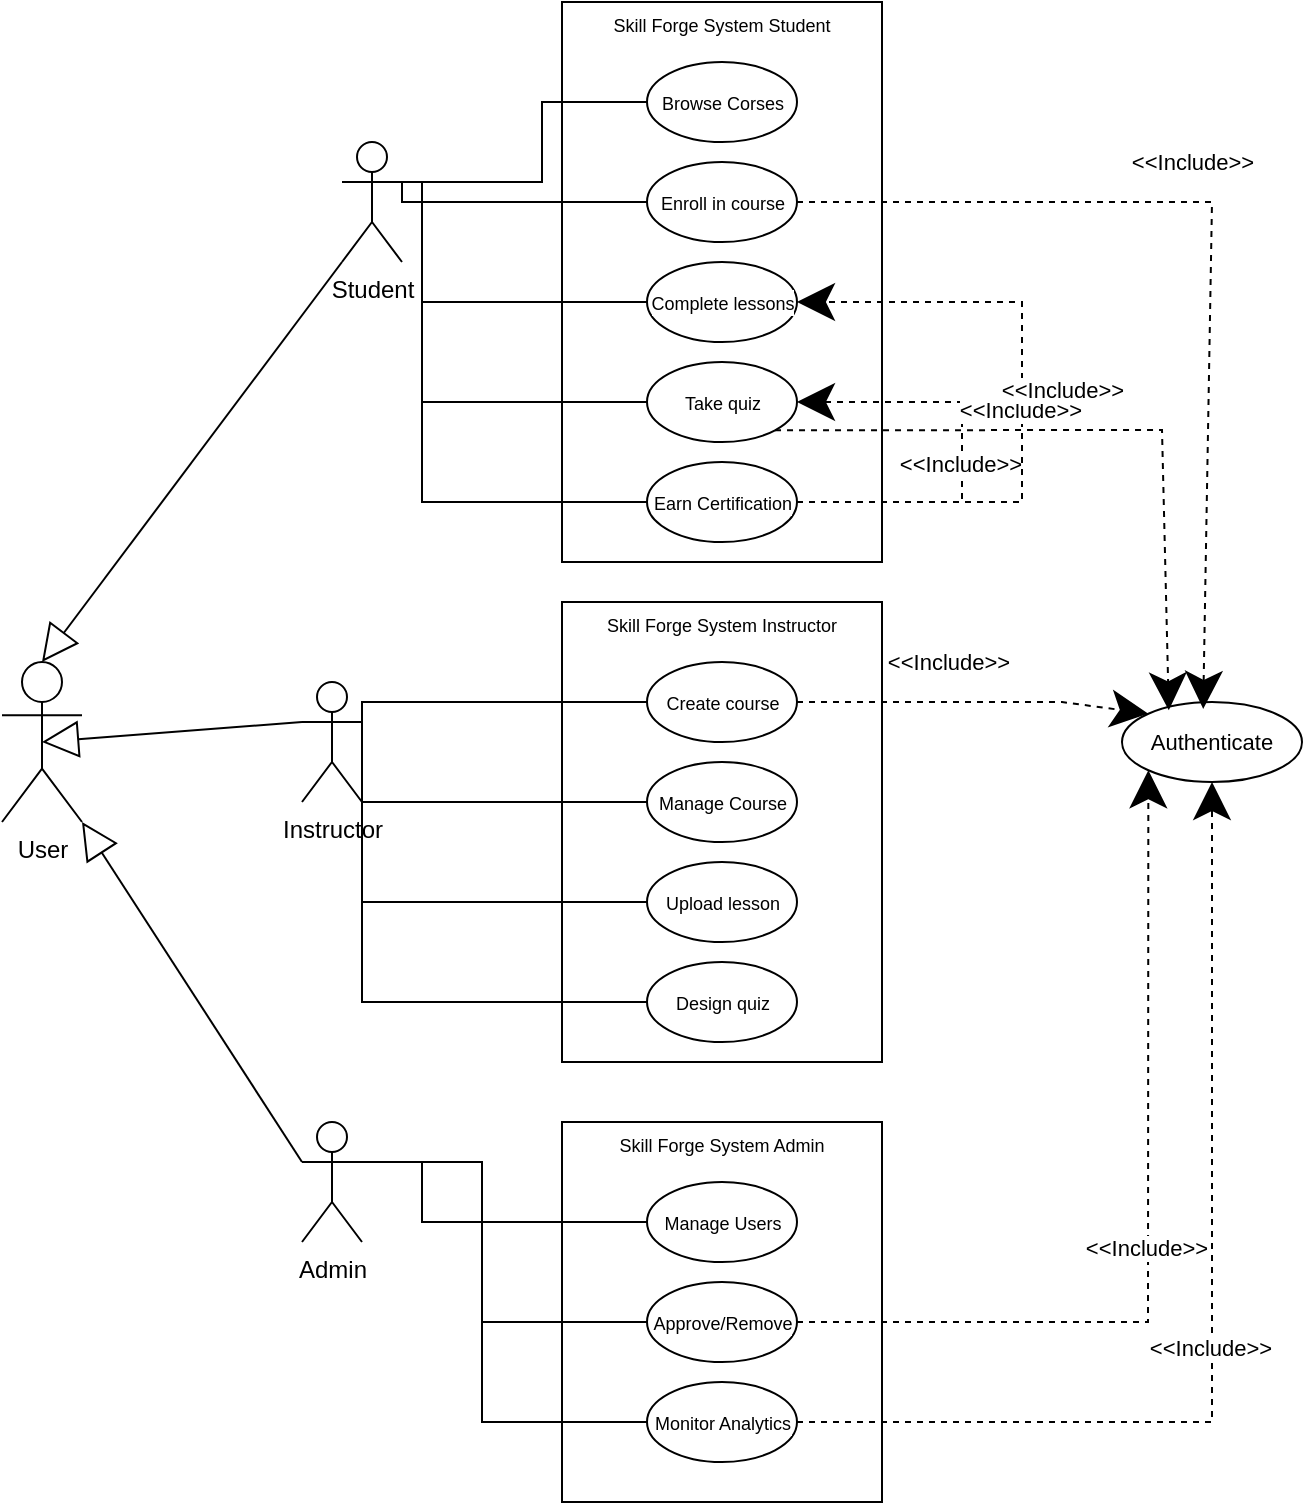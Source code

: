<mxfile version="28.2.8">
  <diagram name="Page-1" id="VDZa9jgrSAaiPJXVdEwi">
    <mxGraphModel dx="1473" dy="308" grid="1" gridSize="10" guides="1" tooltips="1" connect="1" arrows="1" fold="1" page="1" pageScale="1" pageWidth="850" pageHeight="1100" math="0" shadow="0">
      <root>
        <mxCell id="0" />
        <mxCell id="1" parent="0" />
        <mxCell id="vdor28YRsyYJnUGEkDTp-49" value="User" style="shape=umlActor;verticalLabelPosition=bottom;verticalAlign=top;html=1;" vertex="1" parent="1">
          <mxGeometry x="-830" y="330" width="40" height="80" as="geometry" />
        </mxCell>
        <mxCell id="vdor28YRsyYJnUGEkDTp-50" value="Student" style="shape=umlActor;verticalLabelPosition=bottom;verticalAlign=top;html=1;" vertex="1" parent="1">
          <mxGeometry x="-660" y="70" width="30" height="60" as="geometry" />
        </mxCell>
        <mxCell id="vdor28YRsyYJnUGEkDTp-51" value="" style="endArrow=block;endSize=16;endFill=0;html=1;rounded=0;exitX=0;exitY=1;exitDx=0;exitDy=0;exitPerimeter=0;entryX=0.5;entryY=0;entryDx=0;entryDy=0;entryPerimeter=0;" edge="1" parent="1" source="vdor28YRsyYJnUGEkDTp-50" target="vdor28YRsyYJnUGEkDTp-49">
          <mxGeometry width="160" relative="1" as="geometry">
            <mxPoint x="-670" y="310" as="sourcePoint" />
            <mxPoint x="-575" y="270" as="targetPoint" />
          </mxGeometry>
        </mxCell>
        <mxCell id="vdor28YRsyYJnUGEkDTp-52" value="Skill Forge System Student" style="whiteSpace=wrap;html=1;fontFamily=Helvetica;fontSize=9;fontColor=default;labelBackgroundColor=default;labelPosition=center;verticalLabelPosition=middle;align=center;verticalAlign=top;" vertex="1" parent="1">
          <mxGeometry x="-550" width="160" height="280" as="geometry" />
        </mxCell>
        <mxCell id="vdor28YRsyYJnUGEkDTp-53" value="&lt;font style=&quot;font-size: 9px;&quot;&gt;Browse Corses&lt;/font&gt;" style="ellipse;whiteSpace=wrap;html=1;strokeColor=default;align=center;verticalAlign=middle;fontFamily=Helvetica;fontSize=11;fontColor=default;labelBackgroundColor=default;fillColor=default;" vertex="1" parent="1">
          <mxGeometry x="-507.5" y="30" width="75" height="40" as="geometry" />
        </mxCell>
        <mxCell id="vdor28YRsyYJnUGEkDTp-54" value="&lt;font style=&quot;font-size: 9px;&quot;&gt;Enroll in course&lt;/font&gt;" style="ellipse;whiteSpace=wrap;html=1;strokeColor=default;align=center;verticalAlign=middle;fontFamily=Helvetica;fontSize=11;fontColor=default;labelBackgroundColor=default;fillColor=default;" vertex="1" parent="1">
          <mxGeometry x="-507.5" y="80" width="75" height="40" as="geometry" />
        </mxCell>
        <mxCell id="vdor28YRsyYJnUGEkDTp-55" value="&lt;font style=&quot;font-size: 9px;&quot;&gt;Complete lessons&lt;/font&gt;" style="ellipse;whiteSpace=wrap;html=1;strokeColor=default;align=center;verticalAlign=middle;fontFamily=Helvetica;fontSize=11;fontColor=default;labelBackgroundColor=default;fillColor=default;" vertex="1" parent="1">
          <mxGeometry x="-507.5" y="130" width="75" height="40" as="geometry" />
        </mxCell>
        <mxCell id="vdor28YRsyYJnUGEkDTp-56" value="&lt;font style=&quot;font-size: 9px;&quot;&gt;Take quiz&lt;/font&gt;" style="ellipse;whiteSpace=wrap;html=1;strokeColor=default;align=center;verticalAlign=middle;fontFamily=Helvetica;fontSize=11;fontColor=default;labelBackgroundColor=default;fillColor=default;" vertex="1" parent="1">
          <mxGeometry x="-507.5" y="180" width="75" height="40" as="geometry" />
        </mxCell>
        <mxCell id="vdor28YRsyYJnUGEkDTp-57" value="&lt;font style=&quot;font-size: 9px;&quot;&gt;Earn Certification&lt;/font&gt;" style="ellipse;whiteSpace=wrap;html=1;strokeColor=default;align=center;verticalAlign=middle;fontFamily=Helvetica;fontSize=11;fontColor=default;labelBackgroundColor=default;fillColor=default;" vertex="1" parent="1">
          <mxGeometry x="-507.5" y="230" width="75" height="40" as="geometry" />
        </mxCell>
        <mxCell id="vdor28YRsyYJnUGEkDTp-76" value="" style="endArrow=none;html=1;edgeStyle=orthogonalEdgeStyle;rounded=0;strokeColor=default;align=center;verticalAlign=middle;fontFamily=Helvetica;fontSize=11;fontColor=default;labelBackgroundColor=default;endSize=16;entryX=1;entryY=0.333;entryDx=0;entryDy=0;entryPerimeter=0;exitX=0;exitY=0.5;exitDx=0;exitDy=0;" edge="1" parent="1" source="vdor28YRsyYJnUGEkDTp-53" target="vdor28YRsyYJnUGEkDTp-50">
          <mxGeometry relative="1" as="geometry">
            <mxPoint x="-550" y="30" as="sourcePoint" />
            <mxPoint x="-622" y="90" as="targetPoint" />
            <Array as="points">
              <mxPoint x="-560" y="50" />
              <mxPoint x="-560" y="90" />
            </Array>
          </mxGeometry>
        </mxCell>
        <mxCell id="vdor28YRsyYJnUGEkDTp-77" value="" style="edgeLabel;resizable=0;html=1;align=left;verticalAlign=bottom;strokeColor=default;fontFamily=Helvetica;fontSize=11;fontColor=default;labelBackgroundColor=default;fillColor=default;" connectable="0" vertex="1" parent="vdor28YRsyYJnUGEkDTp-76">
          <mxGeometry x="-1" relative="1" as="geometry" />
        </mxCell>
        <mxCell id="vdor28YRsyYJnUGEkDTp-78" value="" style="edgeLabel;resizable=0;html=1;align=right;verticalAlign=bottom;strokeColor=default;fontFamily=Helvetica;fontSize=11;fontColor=default;labelBackgroundColor=default;fillColor=default;" connectable="0" vertex="1" parent="vdor28YRsyYJnUGEkDTp-76">
          <mxGeometry x="1" relative="1" as="geometry" />
        </mxCell>
        <mxCell id="vdor28YRsyYJnUGEkDTp-88" value="" style="endArrow=none;html=1;edgeStyle=orthogonalEdgeStyle;rounded=0;strokeColor=default;align=center;verticalAlign=middle;fontFamily=Helvetica;fontSize=11;fontColor=default;labelBackgroundColor=default;endSize=16;entryX=1;entryY=0.333;entryDx=0;entryDy=0;entryPerimeter=0;exitX=0;exitY=0.5;exitDx=0;exitDy=0;" edge="1" parent="1" source="vdor28YRsyYJnUGEkDTp-54" target="vdor28YRsyYJnUGEkDTp-50">
          <mxGeometry relative="1" as="geometry">
            <mxPoint x="-507.5" y="110" as="sourcePoint" />
            <mxPoint x="-630.5" y="150" as="targetPoint" />
            <Array as="points">
              <mxPoint x="-630" y="100" />
            </Array>
          </mxGeometry>
        </mxCell>
        <mxCell id="vdor28YRsyYJnUGEkDTp-89" value="" style="edgeLabel;resizable=0;html=1;align=left;verticalAlign=bottom;strokeColor=default;fontFamily=Helvetica;fontSize=11;fontColor=default;labelBackgroundColor=default;fillColor=default;" connectable="0" vertex="1" parent="vdor28YRsyYJnUGEkDTp-88">
          <mxGeometry x="-1" relative="1" as="geometry" />
        </mxCell>
        <mxCell id="vdor28YRsyYJnUGEkDTp-90" value="" style="edgeLabel;resizable=0;html=1;align=right;verticalAlign=bottom;strokeColor=default;fontFamily=Helvetica;fontSize=11;fontColor=default;labelBackgroundColor=default;fillColor=default;" connectable="0" vertex="1" parent="vdor28YRsyYJnUGEkDTp-88">
          <mxGeometry x="1" relative="1" as="geometry" />
        </mxCell>
        <mxCell id="vdor28YRsyYJnUGEkDTp-91" value="" style="endArrow=none;html=1;edgeStyle=orthogonalEdgeStyle;rounded=0;strokeColor=default;align=center;verticalAlign=middle;fontFamily=Helvetica;fontSize=11;fontColor=default;labelBackgroundColor=default;endSize=16;entryX=1;entryY=0.333;entryDx=0;entryDy=0;entryPerimeter=0;exitX=0;exitY=0.5;exitDx=0;exitDy=0;" edge="1" parent="1" source="vdor28YRsyYJnUGEkDTp-55" target="vdor28YRsyYJnUGEkDTp-50">
          <mxGeometry relative="1" as="geometry">
            <mxPoint x="-507" y="130" as="sourcePoint" />
            <mxPoint x="-630" y="170" as="targetPoint" />
            <Array as="points">
              <mxPoint x="-620" y="150" />
              <mxPoint x="-620" y="90" />
            </Array>
          </mxGeometry>
        </mxCell>
        <mxCell id="vdor28YRsyYJnUGEkDTp-92" value="" style="edgeLabel;resizable=0;html=1;align=left;verticalAlign=bottom;strokeColor=default;fontFamily=Helvetica;fontSize=11;fontColor=default;labelBackgroundColor=default;fillColor=default;" connectable="0" vertex="1" parent="vdor28YRsyYJnUGEkDTp-91">
          <mxGeometry x="-1" relative="1" as="geometry" />
        </mxCell>
        <mxCell id="vdor28YRsyYJnUGEkDTp-93" value="" style="edgeLabel;resizable=0;html=1;align=right;verticalAlign=bottom;strokeColor=default;fontFamily=Helvetica;fontSize=11;fontColor=default;labelBackgroundColor=default;fillColor=default;" connectable="0" vertex="1" parent="vdor28YRsyYJnUGEkDTp-91">
          <mxGeometry x="1" relative="1" as="geometry" />
        </mxCell>
        <mxCell id="vdor28YRsyYJnUGEkDTp-94" value="" style="endArrow=none;html=1;edgeStyle=orthogonalEdgeStyle;rounded=0;strokeColor=default;align=center;verticalAlign=middle;fontFamily=Helvetica;fontSize=11;fontColor=default;labelBackgroundColor=default;endSize=16;exitX=0;exitY=0.5;exitDx=0;exitDy=0;" edge="1" parent="1" source="vdor28YRsyYJnUGEkDTp-56">
          <mxGeometry relative="1" as="geometry">
            <mxPoint x="-550" y="190" as="sourcePoint" />
            <mxPoint x="-620" y="150" as="targetPoint" />
            <Array as="points">
              <mxPoint x="-620" y="200" />
            </Array>
          </mxGeometry>
        </mxCell>
        <mxCell id="vdor28YRsyYJnUGEkDTp-95" value="" style="edgeLabel;resizable=0;html=1;align=left;verticalAlign=bottom;strokeColor=default;fontFamily=Helvetica;fontSize=11;fontColor=default;labelBackgroundColor=default;fillColor=default;" connectable="0" vertex="1" parent="vdor28YRsyYJnUGEkDTp-94">
          <mxGeometry x="-1" relative="1" as="geometry" />
        </mxCell>
        <mxCell id="vdor28YRsyYJnUGEkDTp-96" value="" style="edgeLabel;resizable=0;html=1;align=right;verticalAlign=bottom;strokeColor=default;fontFamily=Helvetica;fontSize=11;fontColor=default;labelBackgroundColor=default;fillColor=default;" connectable="0" vertex="1" parent="vdor28YRsyYJnUGEkDTp-94">
          <mxGeometry x="1" relative="1" as="geometry" />
        </mxCell>
        <mxCell id="vdor28YRsyYJnUGEkDTp-97" value="" style="endArrow=none;html=1;edgeStyle=orthogonalEdgeStyle;rounded=0;strokeColor=default;align=center;verticalAlign=middle;fontFamily=Helvetica;fontSize=11;fontColor=default;labelBackgroundColor=default;endSize=16;exitX=0;exitY=0.5;exitDx=0;exitDy=0;" edge="1" parent="1" source="vdor28YRsyYJnUGEkDTp-57">
          <mxGeometry relative="1" as="geometry">
            <mxPoint x="-537" y="240" as="sourcePoint" />
            <mxPoint x="-620" y="200" as="targetPoint" />
            <Array as="points">
              <mxPoint x="-620" y="250" />
            </Array>
          </mxGeometry>
        </mxCell>
        <mxCell id="vdor28YRsyYJnUGEkDTp-98" value="" style="edgeLabel;resizable=0;html=1;align=left;verticalAlign=bottom;strokeColor=default;fontFamily=Helvetica;fontSize=11;fontColor=default;labelBackgroundColor=default;fillColor=default;" connectable="0" vertex="1" parent="vdor28YRsyYJnUGEkDTp-97">
          <mxGeometry x="-1" relative="1" as="geometry" />
        </mxCell>
        <mxCell id="vdor28YRsyYJnUGEkDTp-99" value="" style="edgeLabel;resizable=0;html=1;align=right;verticalAlign=bottom;strokeColor=default;fontFamily=Helvetica;fontSize=11;fontColor=default;labelBackgroundColor=default;fillColor=default;" connectable="0" vertex="1" parent="vdor28YRsyYJnUGEkDTp-97">
          <mxGeometry x="1" relative="1" as="geometry" />
        </mxCell>
        <mxCell id="vdor28YRsyYJnUGEkDTp-42" value="" style="endArrow=classic;html=1;rounded=0;strokeColor=default;align=center;verticalAlign=middle;fontFamily=Helvetica;fontSize=11;fontColor=default;labelBackgroundColor=default;endSize=16;dashed=1;exitX=1;exitY=0.5;exitDx=0;exitDy=0;entryX=1;entryY=0.5;entryDx=0;entryDy=0;" edge="1" parent="1" source="vdor28YRsyYJnUGEkDTp-57" target="vdor28YRsyYJnUGEkDTp-56">
          <mxGeometry width="50" height="50" relative="1" as="geometry">
            <mxPoint x="-237.5" y="300" as="sourcePoint" />
            <mxPoint x="-226.389" y="235.79" as="targetPoint" />
            <Array as="points">
              <mxPoint x="-350" y="250" />
              <mxPoint x="-350" y="200" />
            </Array>
          </mxGeometry>
        </mxCell>
        <mxCell id="vdor28YRsyYJnUGEkDTp-43" value="&amp;lt;&amp;lt;Include&amp;gt;&amp;gt;" style="edgeLabel;html=1;align=center;verticalAlign=middle;resizable=0;points=[];strokeColor=default;fontFamily=Helvetica;fontSize=11;fontColor=default;labelBackgroundColor=default;fillColor=default;" vertex="1" connectable="0" parent="vdor28YRsyYJnUGEkDTp-42">
          <mxGeometry x="-0.143" y="1" relative="1" as="geometry">
            <mxPoint y="-10" as="offset" />
          </mxGeometry>
        </mxCell>
        <mxCell id="vdor28YRsyYJnUGEkDTp-40" value="" style="endArrow=classic;html=1;rounded=0;strokeColor=default;align=center;verticalAlign=middle;fontFamily=Helvetica;fontSize=11;fontColor=default;labelBackgroundColor=default;endSize=16;dashed=1;exitX=1;exitY=0.5;exitDx=0;exitDy=0;entryX=1;entryY=0.5;entryDx=0;entryDy=0;" edge="1" parent="1" source="vdor28YRsyYJnUGEkDTp-57" target="vdor28YRsyYJnUGEkDTp-55">
          <mxGeometry width="50" height="50" relative="1" as="geometry">
            <mxPoint x="-237.5" y="300" as="sourcePoint" />
            <mxPoint x="-237.5" y="200" as="targetPoint" />
            <Array as="points">
              <mxPoint x="-320" y="250" />
              <mxPoint x="-320" y="150" />
            </Array>
          </mxGeometry>
        </mxCell>
        <mxCell id="vdor28YRsyYJnUGEkDTp-41" value="&amp;lt;&amp;lt;Include&amp;gt;&amp;gt;" style="edgeLabel;html=1;align=center;verticalAlign=middle;resizable=0;points=[];strokeColor=default;fontFamily=Helvetica;fontSize=11;fontColor=default;labelBackgroundColor=default;fillColor=default;" vertex="1" connectable="0" parent="vdor28YRsyYJnUGEkDTp-40">
          <mxGeometry x="-0.143" y="1" relative="1" as="geometry">
            <mxPoint y="-19" as="offset" />
          </mxGeometry>
        </mxCell>
        <mxCell id="vdor28YRsyYJnUGEkDTp-100" value="Instructor" style="shape=umlActor;verticalLabelPosition=bottom;verticalAlign=top;html=1;" vertex="1" parent="1">
          <mxGeometry x="-680" y="340" width="30" height="60" as="geometry" />
        </mxCell>
        <mxCell id="vdor28YRsyYJnUGEkDTp-101" value="" style="endArrow=block;endSize=16;endFill=0;html=1;rounded=0;exitX=0;exitY=0.333;exitDx=0;exitDy=0;exitPerimeter=0;entryX=0.5;entryY=0.5;entryDx=0;entryDy=0;entryPerimeter=0;" edge="1" parent="1" source="vdor28YRsyYJnUGEkDTp-100" target="vdor28YRsyYJnUGEkDTp-49">
          <mxGeometry width="160" relative="1" as="geometry">
            <mxPoint x="-480" y="330" as="sourcePoint" />
            <mxPoint x="-600" y="480" as="targetPoint" />
          </mxGeometry>
        </mxCell>
        <mxCell id="vdor28YRsyYJnUGEkDTp-102" value="Skill Forge System Instructor" style="whiteSpace=wrap;html=1;fontFamily=Helvetica;fontSize=9;fontColor=default;labelBackgroundColor=default;labelPosition=center;verticalLabelPosition=middle;align=center;verticalAlign=top;" vertex="1" parent="1">
          <mxGeometry x="-550" y="300" width="160" height="230" as="geometry" />
        </mxCell>
        <mxCell id="vdor28YRsyYJnUGEkDTp-103" value="&lt;font style=&quot;font-size: 9px;&quot;&gt;Create course&lt;/font&gt;" style="ellipse;whiteSpace=wrap;html=1;strokeColor=default;align=center;verticalAlign=middle;fontFamily=Helvetica;fontSize=11;fontColor=default;labelBackgroundColor=default;fillColor=default;" vertex="1" parent="1">
          <mxGeometry x="-507.5" y="330" width="75" height="40" as="geometry" />
        </mxCell>
        <mxCell id="vdor28YRsyYJnUGEkDTp-104" value="&lt;font style=&quot;font-size: 9px;&quot;&gt;Manage Course&lt;/font&gt;" style="ellipse;whiteSpace=wrap;html=1;strokeColor=default;align=center;verticalAlign=middle;fontFamily=Helvetica;fontSize=11;fontColor=default;labelBackgroundColor=default;fillColor=default;" vertex="1" parent="1">
          <mxGeometry x="-507.5" y="380" width="75" height="40" as="geometry" />
        </mxCell>
        <mxCell id="vdor28YRsyYJnUGEkDTp-105" value="&lt;font style=&quot;font-size: 9px;&quot;&gt;Upload lesson&lt;/font&gt;" style="ellipse;whiteSpace=wrap;html=1;strokeColor=default;align=center;verticalAlign=middle;fontFamily=Helvetica;fontSize=11;fontColor=default;labelBackgroundColor=default;fillColor=default;" vertex="1" parent="1">
          <mxGeometry x="-507.5" y="430" width="75" height="40" as="geometry" />
        </mxCell>
        <mxCell id="vdor28YRsyYJnUGEkDTp-106" value="&lt;font style=&quot;font-size: 9px;&quot;&gt;Design quiz&lt;/font&gt;" style="ellipse;whiteSpace=wrap;html=1;strokeColor=default;align=center;verticalAlign=middle;fontFamily=Helvetica;fontSize=11;fontColor=default;labelBackgroundColor=default;fillColor=default;" vertex="1" parent="1">
          <mxGeometry x="-507.5" y="480" width="75" height="40" as="geometry" />
        </mxCell>
        <mxCell id="vdor28YRsyYJnUGEkDTp-108" value="" style="endArrow=none;html=1;edgeStyle=orthogonalEdgeStyle;rounded=0;strokeColor=default;align=center;verticalAlign=middle;fontFamily=Helvetica;fontSize=11;fontColor=default;labelBackgroundColor=default;endSize=16;entryX=1;entryY=0.333;entryDx=0;entryDy=0;entryPerimeter=0;exitX=0;exitY=0.5;exitDx=0;exitDy=0;" edge="1" parent="1" source="vdor28YRsyYJnUGEkDTp-103" target="vdor28YRsyYJnUGEkDTp-100">
          <mxGeometry relative="1" as="geometry">
            <mxPoint x="-487" y="390" as="sourcePoint" />
            <mxPoint x="-610" y="430" as="targetPoint" />
            <Array as="points">
              <mxPoint x="-650" y="350" />
            </Array>
          </mxGeometry>
        </mxCell>
        <mxCell id="vdor28YRsyYJnUGEkDTp-109" value="" style="edgeLabel;resizable=0;html=1;align=left;verticalAlign=bottom;strokeColor=default;fontFamily=Helvetica;fontSize=11;fontColor=default;labelBackgroundColor=default;fillColor=default;" connectable="0" vertex="1" parent="vdor28YRsyYJnUGEkDTp-108">
          <mxGeometry x="-1" relative="1" as="geometry" />
        </mxCell>
        <mxCell id="vdor28YRsyYJnUGEkDTp-110" value="" style="edgeLabel;resizable=0;html=1;align=right;verticalAlign=bottom;strokeColor=default;fontFamily=Helvetica;fontSize=11;fontColor=default;labelBackgroundColor=default;fillColor=default;" connectable="0" vertex="1" parent="vdor28YRsyYJnUGEkDTp-108">
          <mxGeometry x="1" relative="1" as="geometry" />
        </mxCell>
        <mxCell id="vdor28YRsyYJnUGEkDTp-111" value="" style="endArrow=none;html=1;edgeStyle=orthogonalEdgeStyle;rounded=0;strokeColor=default;align=center;verticalAlign=middle;fontFamily=Helvetica;fontSize=11;fontColor=default;labelBackgroundColor=default;endSize=16;entryX=1;entryY=0.333;entryDx=0;entryDy=0;entryPerimeter=0;exitX=0;exitY=0.5;exitDx=0;exitDy=0;" edge="1" parent="1" source="vdor28YRsyYJnUGEkDTp-104" target="vdor28YRsyYJnUGEkDTp-100">
          <mxGeometry relative="1" as="geometry">
            <mxPoint x="-517" y="410" as="sourcePoint" />
            <mxPoint x="-660" y="380" as="targetPoint" />
            <Array as="points">
              <mxPoint x="-650" y="400" />
            </Array>
          </mxGeometry>
        </mxCell>
        <mxCell id="vdor28YRsyYJnUGEkDTp-112" value="" style="edgeLabel;resizable=0;html=1;align=left;verticalAlign=bottom;strokeColor=default;fontFamily=Helvetica;fontSize=11;fontColor=default;labelBackgroundColor=default;fillColor=default;" connectable="0" vertex="1" parent="vdor28YRsyYJnUGEkDTp-111">
          <mxGeometry x="-1" relative="1" as="geometry" />
        </mxCell>
        <mxCell id="vdor28YRsyYJnUGEkDTp-113" value="" style="edgeLabel;resizable=0;html=1;align=right;verticalAlign=bottom;strokeColor=default;fontFamily=Helvetica;fontSize=11;fontColor=default;labelBackgroundColor=default;fillColor=default;" connectable="0" vertex="1" parent="vdor28YRsyYJnUGEkDTp-111">
          <mxGeometry x="1" relative="1" as="geometry" />
        </mxCell>
        <mxCell id="vdor28YRsyYJnUGEkDTp-114" value="" style="endArrow=none;html=1;edgeStyle=orthogonalEdgeStyle;rounded=0;strokeColor=default;align=center;verticalAlign=middle;fontFamily=Helvetica;fontSize=11;fontColor=default;labelBackgroundColor=default;endSize=16;entryX=1;entryY=0.333;entryDx=0;entryDy=0;entryPerimeter=0;exitX=0;exitY=0.5;exitDx=0;exitDy=0;" edge="1" parent="1" source="vdor28YRsyYJnUGEkDTp-105" target="vdor28YRsyYJnUGEkDTp-100">
          <mxGeometry relative="1" as="geometry">
            <mxPoint x="-517" y="450" as="sourcePoint" />
            <mxPoint x="-660" y="420" as="targetPoint" />
            <Array as="points">
              <mxPoint x="-650" y="450" />
            </Array>
          </mxGeometry>
        </mxCell>
        <mxCell id="vdor28YRsyYJnUGEkDTp-115" value="" style="edgeLabel;resizable=0;html=1;align=left;verticalAlign=bottom;strokeColor=default;fontFamily=Helvetica;fontSize=11;fontColor=default;labelBackgroundColor=default;fillColor=default;" connectable="0" vertex="1" parent="vdor28YRsyYJnUGEkDTp-114">
          <mxGeometry x="-1" relative="1" as="geometry" />
        </mxCell>
        <mxCell id="vdor28YRsyYJnUGEkDTp-116" value="" style="edgeLabel;resizable=0;html=1;align=right;verticalAlign=bottom;strokeColor=default;fontFamily=Helvetica;fontSize=11;fontColor=default;labelBackgroundColor=default;fillColor=default;" connectable="0" vertex="1" parent="vdor28YRsyYJnUGEkDTp-114">
          <mxGeometry x="1" relative="1" as="geometry" />
        </mxCell>
        <mxCell id="vdor28YRsyYJnUGEkDTp-117" value="" style="endArrow=none;html=1;edgeStyle=orthogonalEdgeStyle;rounded=0;strokeColor=default;align=center;verticalAlign=middle;fontFamily=Helvetica;fontSize=11;fontColor=default;labelBackgroundColor=default;endSize=16;exitX=0;exitY=0.5;exitDx=0;exitDy=0;" edge="1" parent="1" source="vdor28YRsyYJnUGEkDTp-106">
          <mxGeometry relative="1" as="geometry">
            <mxPoint x="-536.5" y="500" as="sourcePoint" />
            <mxPoint x="-650" y="360" as="targetPoint" />
            <Array as="points">
              <mxPoint x="-650" y="500" />
            </Array>
          </mxGeometry>
        </mxCell>
        <mxCell id="vdor28YRsyYJnUGEkDTp-118" value="" style="edgeLabel;resizable=0;html=1;align=left;verticalAlign=bottom;strokeColor=default;fontFamily=Helvetica;fontSize=11;fontColor=default;labelBackgroundColor=default;fillColor=default;" connectable="0" vertex="1" parent="vdor28YRsyYJnUGEkDTp-117">
          <mxGeometry x="-1" relative="1" as="geometry" />
        </mxCell>
        <mxCell id="vdor28YRsyYJnUGEkDTp-119" value="" style="edgeLabel;resizable=0;html=1;align=right;verticalAlign=bottom;strokeColor=default;fontFamily=Helvetica;fontSize=11;fontColor=default;labelBackgroundColor=default;fillColor=default;" connectable="0" vertex="1" parent="vdor28YRsyYJnUGEkDTp-117">
          <mxGeometry x="1" relative="1" as="geometry" />
        </mxCell>
        <mxCell id="vdor28YRsyYJnUGEkDTp-120" value="Admin" style="shape=umlActor;verticalLabelPosition=bottom;verticalAlign=top;html=1;" vertex="1" parent="1">
          <mxGeometry x="-680" y="560" width="30" height="60" as="geometry" />
        </mxCell>
        <mxCell id="vdor28YRsyYJnUGEkDTp-121" value="" style="endArrow=block;endSize=16;endFill=0;html=1;rounded=0;exitX=0;exitY=0.333;exitDx=0;exitDy=0;exitPerimeter=0;entryX=1;entryY=1;entryDx=0;entryDy=0;entryPerimeter=0;" edge="1" parent="1" source="vdor28YRsyYJnUGEkDTp-120" target="vdor28YRsyYJnUGEkDTp-49">
          <mxGeometry width="160" relative="1" as="geometry">
            <mxPoint x="-670" y="420" as="sourcePoint" />
            <mxPoint x="-770" y="420" as="targetPoint" />
          </mxGeometry>
        </mxCell>
        <mxCell id="vdor28YRsyYJnUGEkDTp-122" value="Skill Forge System Admin" style="whiteSpace=wrap;html=1;fontFamily=Helvetica;fontSize=9;fontColor=default;labelBackgroundColor=default;labelPosition=center;verticalLabelPosition=middle;align=center;verticalAlign=top;" vertex="1" parent="1">
          <mxGeometry x="-550" y="560" width="160" height="190" as="geometry" />
        </mxCell>
        <mxCell id="vdor28YRsyYJnUGEkDTp-124" value="&lt;font style=&quot;font-size: 9px;&quot;&gt;Manage Users&lt;/font&gt;" style="ellipse;whiteSpace=wrap;html=1;strokeColor=default;align=center;verticalAlign=middle;fontFamily=Helvetica;fontSize=11;fontColor=default;labelBackgroundColor=default;fillColor=default;" vertex="1" parent="1">
          <mxGeometry x="-507.5" y="590" width="75" height="40" as="geometry" />
        </mxCell>
        <mxCell id="vdor28YRsyYJnUGEkDTp-125" value="&lt;font style=&quot;font-size: 9px;&quot;&gt;Approve/Remove&lt;/font&gt;" style="ellipse;whiteSpace=wrap;html=1;strokeColor=default;align=center;verticalAlign=middle;fontFamily=Helvetica;fontSize=11;fontColor=default;labelBackgroundColor=default;fillColor=default;" vertex="1" parent="1">
          <mxGeometry x="-507.5" y="640" width="75" height="40" as="geometry" />
        </mxCell>
        <mxCell id="vdor28YRsyYJnUGEkDTp-126" value="&lt;font style=&quot;font-size: 9px;&quot;&gt;Monitor Analytics&lt;/font&gt;" style="ellipse;whiteSpace=wrap;html=1;strokeColor=default;align=center;verticalAlign=middle;fontFamily=Helvetica;fontSize=11;fontColor=default;labelBackgroundColor=default;fillColor=default;" vertex="1" parent="1">
          <mxGeometry x="-507.5" y="690" width="75" height="40" as="geometry" />
        </mxCell>
        <mxCell id="vdor28YRsyYJnUGEkDTp-128" value="" style="endArrow=none;html=1;edgeStyle=orthogonalEdgeStyle;rounded=0;strokeColor=default;align=center;verticalAlign=middle;fontFamily=Helvetica;fontSize=11;fontColor=default;labelBackgroundColor=default;endSize=16;exitX=0;exitY=0.5;exitDx=0;exitDy=0;entryX=1;entryY=0.333;entryDx=0;entryDy=0;entryPerimeter=0;" edge="1" parent="1" source="vdor28YRsyYJnUGEkDTp-126" target="vdor28YRsyYJnUGEkDTp-120">
          <mxGeometry relative="1" as="geometry">
            <mxPoint x="-447" y="700" as="sourcePoint" />
            <mxPoint x="-590" y="560" as="targetPoint" />
            <Array as="points">
              <mxPoint x="-590" y="710" />
              <mxPoint x="-590" y="580" />
            </Array>
          </mxGeometry>
        </mxCell>
        <mxCell id="vdor28YRsyYJnUGEkDTp-129" value="" style="edgeLabel;resizable=0;html=1;align=left;verticalAlign=bottom;strokeColor=default;fontFamily=Helvetica;fontSize=11;fontColor=default;labelBackgroundColor=default;fillColor=default;" connectable="0" vertex="1" parent="vdor28YRsyYJnUGEkDTp-128">
          <mxGeometry x="-1" relative="1" as="geometry" />
        </mxCell>
        <mxCell id="vdor28YRsyYJnUGEkDTp-130" value="" style="edgeLabel;resizable=0;html=1;align=right;verticalAlign=bottom;strokeColor=default;fontFamily=Helvetica;fontSize=11;fontColor=default;labelBackgroundColor=default;fillColor=default;" connectable="0" vertex="1" parent="vdor28YRsyYJnUGEkDTp-128">
          <mxGeometry x="1" relative="1" as="geometry" />
        </mxCell>
        <mxCell id="vdor28YRsyYJnUGEkDTp-131" value="" style="endArrow=none;html=1;edgeStyle=orthogonalEdgeStyle;rounded=0;strokeColor=default;align=center;verticalAlign=middle;fontFamily=Helvetica;fontSize=11;fontColor=default;labelBackgroundColor=default;endSize=16;exitX=0;exitY=0.5;exitDx=0;exitDy=0;entryX=1;entryY=0.333;entryDx=0;entryDy=0;entryPerimeter=0;" edge="1" parent="1" source="vdor28YRsyYJnUGEkDTp-125" target="vdor28YRsyYJnUGEkDTp-120">
          <mxGeometry relative="1" as="geometry">
            <mxPoint x="-447" y="880" as="sourcePoint" />
            <mxPoint x="-590" y="740" as="targetPoint" />
            <Array as="points">
              <mxPoint x="-590" y="660" />
              <mxPoint x="-590" y="580" />
            </Array>
          </mxGeometry>
        </mxCell>
        <mxCell id="vdor28YRsyYJnUGEkDTp-132" value="" style="edgeLabel;resizable=0;html=1;align=left;verticalAlign=bottom;strokeColor=default;fontFamily=Helvetica;fontSize=11;fontColor=default;labelBackgroundColor=default;fillColor=default;" connectable="0" vertex="1" parent="vdor28YRsyYJnUGEkDTp-131">
          <mxGeometry x="-1" relative="1" as="geometry" />
        </mxCell>
        <mxCell id="vdor28YRsyYJnUGEkDTp-133" value="" style="edgeLabel;resizable=0;html=1;align=right;verticalAlign=bottom;strokeColor=default;fontFamily=Helvetica;fontSize=11;fontColor=default;labelBackgroundColor=default;fillColor=default;" connectable="0" vertex="1" parent="vdor28YRsyYJnUGEkDTp-131">
          <mxGeometry x="1" relative="1" as="geometry" />
        </mxCell>
        <mxCell id="vdor28YRsyYJnUGEkDTp-134" value="" style="endArrow=none;html=1;edgeStyle=orthogonalEdgeStyle;rounded=0;strokeColor=default;align=center;verticalAlign=middle;fontFamily=Helvetica;fontSize=11;fontColor=default;labelBackgroundColor=default;endSize=16;exitX=0;exitY=0.5;exitDx=0;exitDy=0;entryX=1;entryY=0.333;entryDx=0;entryDy=0;entryPerimeter=0;" edge="1" parent="1" source="vdor28YRsyYJnUGEkDTp-124" target="vdor28YRsyYJnUGEkDTp-120">
          <mxGeometry relative="1" as="geometry">
            <mxPoint x="-477" y="780" as="sourcePoint" />
            <mxPoint x="-620" y="640" as="targetPoint" />
            <Array as="points">
              <mxPoint x="-620" y="610" />
              <mxPoint x="-620" y="580" />
            </Array>
          </mxGeometry>
        </mxCell>
        <mxCell id="vdor28YRsyYJnUGEkDTp-135" value="" style="edgeLabel;resizable=0;html=1;align=left;verticalAlign=bottom;strokeColor=default;fontFamily=Helvetica;fontSize=11;fontColor=default;labelBackgroundColor=default;fillColor=default;" connectable="0" vertex="1" parent="vdor28YRsyYJnUGEkDTp-134">
          <mxGeometry x="-1" relative="1" as="geometry" />
        </mxCell>
        <mxCell id="vdor28YRsyYJnUGEkDTp-136" value="" style="edgeLabel;resizable=0;html=1;align=right;verticalAlign=bottom;strokeColor=default;fontFamily=Helvetica;fontSize=11;fontColor=default;labelBackgroundColor=default;fillColor=default;" connectable="0" vertex="1" parent="vdor28YRsyYJnUGEkDTp-134">
          <mxGeometry x="1" relative="1" as="geometry" />
        </mxCell>
        <mxCell id="vdor28YRsyYJnUGEkDTp-137" value="Authenticate" style="ellipse;whiteSpace=wrap;html=1;fontFamily=Helvetica;fontSize=11;fontColor=default;labelBackgroundColor=default;" vertex="1" parent="1">
          <mxGeometry x="-270" y="350" width="90" height="40" as="geometry" />
        </mxCell>
        <mxCell id="vdor28YRsyYJnUGEkDTp-139" value="" style="endArrow=classic;html=1;rounded=0;strokeColor=default;align=center;verticalAlign=middle;fontFamily=Helvetica;fontSize=11;fontColor=default;labelBackgroundColor=default;endSize=16;dashed=1;exitX=1;exitY=0.5;exitDx=0;exitDy=0;entryX=0.451;entryY=0.086;entryDx=0;entryDy=0;entryPerimeter=0;" edge="1" parent="1" source="vdor28YRsyYJnUGEkDTp-54" target="vdor28YRsyYJnUGEkDTp-137">
          <mxGeometry width="50" height="50" relative="1" as="geometry">
            <mxPoint x="-32.5" y="290" as="sourcePoint" />
            <mxPoint x="-240" y="40" as="targetPoint" />
            <Array as="points">
              <mxPoint x="-225" y="100" />
            </Array>
          </mxGeometry>
        </mxCell>
        <mxCell id="vdor28YRsyYJnUGEkDTp-140" value="&amp;lt;&amp;lt;Include&amp;gt;&amp;gt;" style="edgeLabel;html=1;align=center;verticalAlign=middle;resizable=0;points=[];strokeColor=default;fontFamily=Helvetica;fontSize=11;fontColor=default;labelBackgroundColor=default;fillColor=default;" vertex="1" connectable="0" parent="vdor28YRsyYJnUGEkDTp-139">
          <mxGeometry x="-0.143" y="1" relative="1" as="geometry">
            <mxPoint y="-19" as="offset" />
          </mxGeometry>
        </mxCell>
        <mxCell id="vdor28YRsyYJnUGEkDTp-141" value="" style="endArrow=classic;html=1;rounded=0;strokeColor=default;align=center;verticalAlign=middle;fontFamily=Helvetica;fontSize=11;fontColor=default;labelBackgroundColor=default;endSize=16;dashed=1;exitX=1;exitY=0.5;exitDx=0;exitDy=0;entryX=0;entryY=0;entryDx=0;entryDy=0;" edge="1" parent="1" source="vdor28YRsyYJnUGEkDTp-103" target="vdor28YRsyYJnUGEkDTp-137">
          <mxGeometry width="50" height="50" relative="1" as="geometry">
            <mxPoint x="-87.5" y="290" as="sourcePoint" />
            <mxPoint x="-250" y="270" as="targetPoint" />
            <Array as="points">
              <mxPoint x="-300" y="350" />
            </Array>
          </mxGeometry>
        </mxCell>
        <mxCell id="vdor28YRsyYJnUGEkDTp-142" value="&amp;lt;&amp;lt;Include&amp;gt;&amp;gt;" style="edgeLabel;html=1;align=center;verticalAlign=middle;resizable=0;points=[];strokeColor=default;fontFamily=Helvetica;fontSize=11;fontColor=default;labelBackgroundColor=default;fillColor=default;" vertex="1" connectable="0" parent="vdor28YRsyYJnUGEkDTp-141">
          <mxGeometry x="-0.143" y="1" relative="1" as="geometry">
            <mxPoint y="-19" as="offset" />
          </mxGeometry>
        </mxCell>
        <mxCell id="vdor28YRsyYJnUGEkDTp-143" value="" style="endArrow=classic;html=1;rounded=0;strokeColor=default;align=center;verticalAlign=middle;fontFamily=Helvetica;fontSize=11;fontColor=default;labelBackgroundColor=default;endSize=16;dashed=1;exitX=1;exitY=1;exitDx=0;exitDy=0;entryX=0.26;entryY=0.104;entryDx=0;entryDy=0;entryPerimeter=0;" edge="1" parent="1" source="vdor28YRsyYJnUGEkDTp-56" target="vdor28YRsyYJnUGEkDTp-137">
          <mxGeometry width="50" height="50" relative="1" as="geometry">
            <mxPoint x="-13" y="750" as="sourcePoint" />
            <mxPoint x="-220" y="500" as="targetPoint" />
            <Array as="points">
              <mxPoint x="-250" y="214" />
            </Array>
          </mxGeometry>
        </mxCell>
        <mxCell id="vdor28YRsyYJnUGEkDTp-144" value="&amp;lt;&amp;lt;Include&amp;gt;&amp;gt;" style="edgeLabel;html=1;align=center;verticalAlign=middle;resizable=0;points=[];strokeColor=default;fontFamily=Helvetica;fontSize=11;fontColor=default;labelBackgroundColor=default;fillColor=default;" vertex="1" connectable="0" parent="vdor28YRsyYJnUGEkDTp-143">
          <mxGeometry x="-0.143" y="1" relative="1" as="geometry">
            <mxPoint y="-19" as="offset" />
          </mxGeometry>
        </mxCell>
        <mxCell id="vdor28YRsyYJnUGEkDTp-146" value="" style="endArrow=classic;html=1;rounded=0;strokeColor=default;align=center;verticalAlign=middle;fontFamily=Helvetica;fontSize=11;fontColor=default;labelBackgroundColor=default;endSize=16;dashed=1;exitX=1;exitY=0.5;exitDx=0;exitDy=0;entryX=0.5;entryY=1;entryDx=0;entryDy=0;" edge="1" parent="1" source="vdor28YRsyYJnUGEkDTp-126" target="vdor28YRsyYJnUGEkDTp-137">
          <mxGeometry width="50" height="50" relative="1" as="geometry">
            <mxPoint x="-123" y="960" as="sourcePoint" />
            <mxPoint x="-330" y="710" as="targetPoint" />
            <Array as="points">
              <mxPoint x="-225" y="710" />
            </Array>
          </mxGeometry>
        </mxCell>
        <mxCell id="vdor28YRsyYJnUGEkDTp-147" value="&amp;lt;&amp;lt;Include&amp;gt;&amp;gt;" style="edgeLabel;html=1;align=center;verticalAlign=middle;resizable=0;points=[];strokeColor=default;fontFamily=Helvetica;fontSize=11;fontColor=default;labelBackgroundColor=default;fillColor=default;" vertex="1" connectable="0" parent="vdor28YRsyYJnUGEkDTp-146">
          <mxGeometry x="-0.143" y="1" relative="1" as="geometry">
            <mxPoint y="-19" as="offset" />
          </mxGeometry>
        </mxCell>
        <mxCell id="vdor28YRsyYJnUGEkDTp-148" value="" style="endArrow=classic;html=1;rounded=0;strokeColor=default;align=center;verticalAlign=middle;fontFamily=Helvetica;fontSize=11;fontColor=default;labelBackgroundColor=default;endSize=16;dashed=1;entryX=0;entryY=1;entryDx=0;entryDy=0;exitX=1;exitY=0.5;exitDx=0;exitDy=0;" edge="1" parent="1" source="vdor28YRsyYJnUGEkDTp-125" target="vdor28YRsyYJnUGEkDTp-137">
          <mxGeometry width="50" height="50" relative="1" as="geometry">
            <mxPoint x="-190" y="910" as="sourcePoint" />
            <mxPoint x="-320" y="670" as="targetPoint" />
            <Array as="points">
              <mxPoint x="-257" y="660" />
            </Array>
          </mxGeometry>
        </mxCell>
        <mxCell id="vdor28YRsyYJnUGEkDTp-149" value="&amp;lt;&amp;lt;Include&amp;gt;&amp;gt;" style="edgeLabel;html=1;align=center;verticalAlign=middle;resizable=0;points=[];strokeColor=default;fontFamily=Helvetica;fontSize=11;fontColor=default;labelBackgroundColor=default;fillColor=default;" vertex="1" connectable="0" parent="vdor28YRsyYJnUGEkDTp-148">
          <mxGeometry x="-0.143" y="1" relative="1" as="geometry">
            <mxPoint y="-19" as="offset" />
          </mxGeometry>
        </mxCell>
      </root>
    </mxGraphModel>
  </diagram>
</mxfile>
